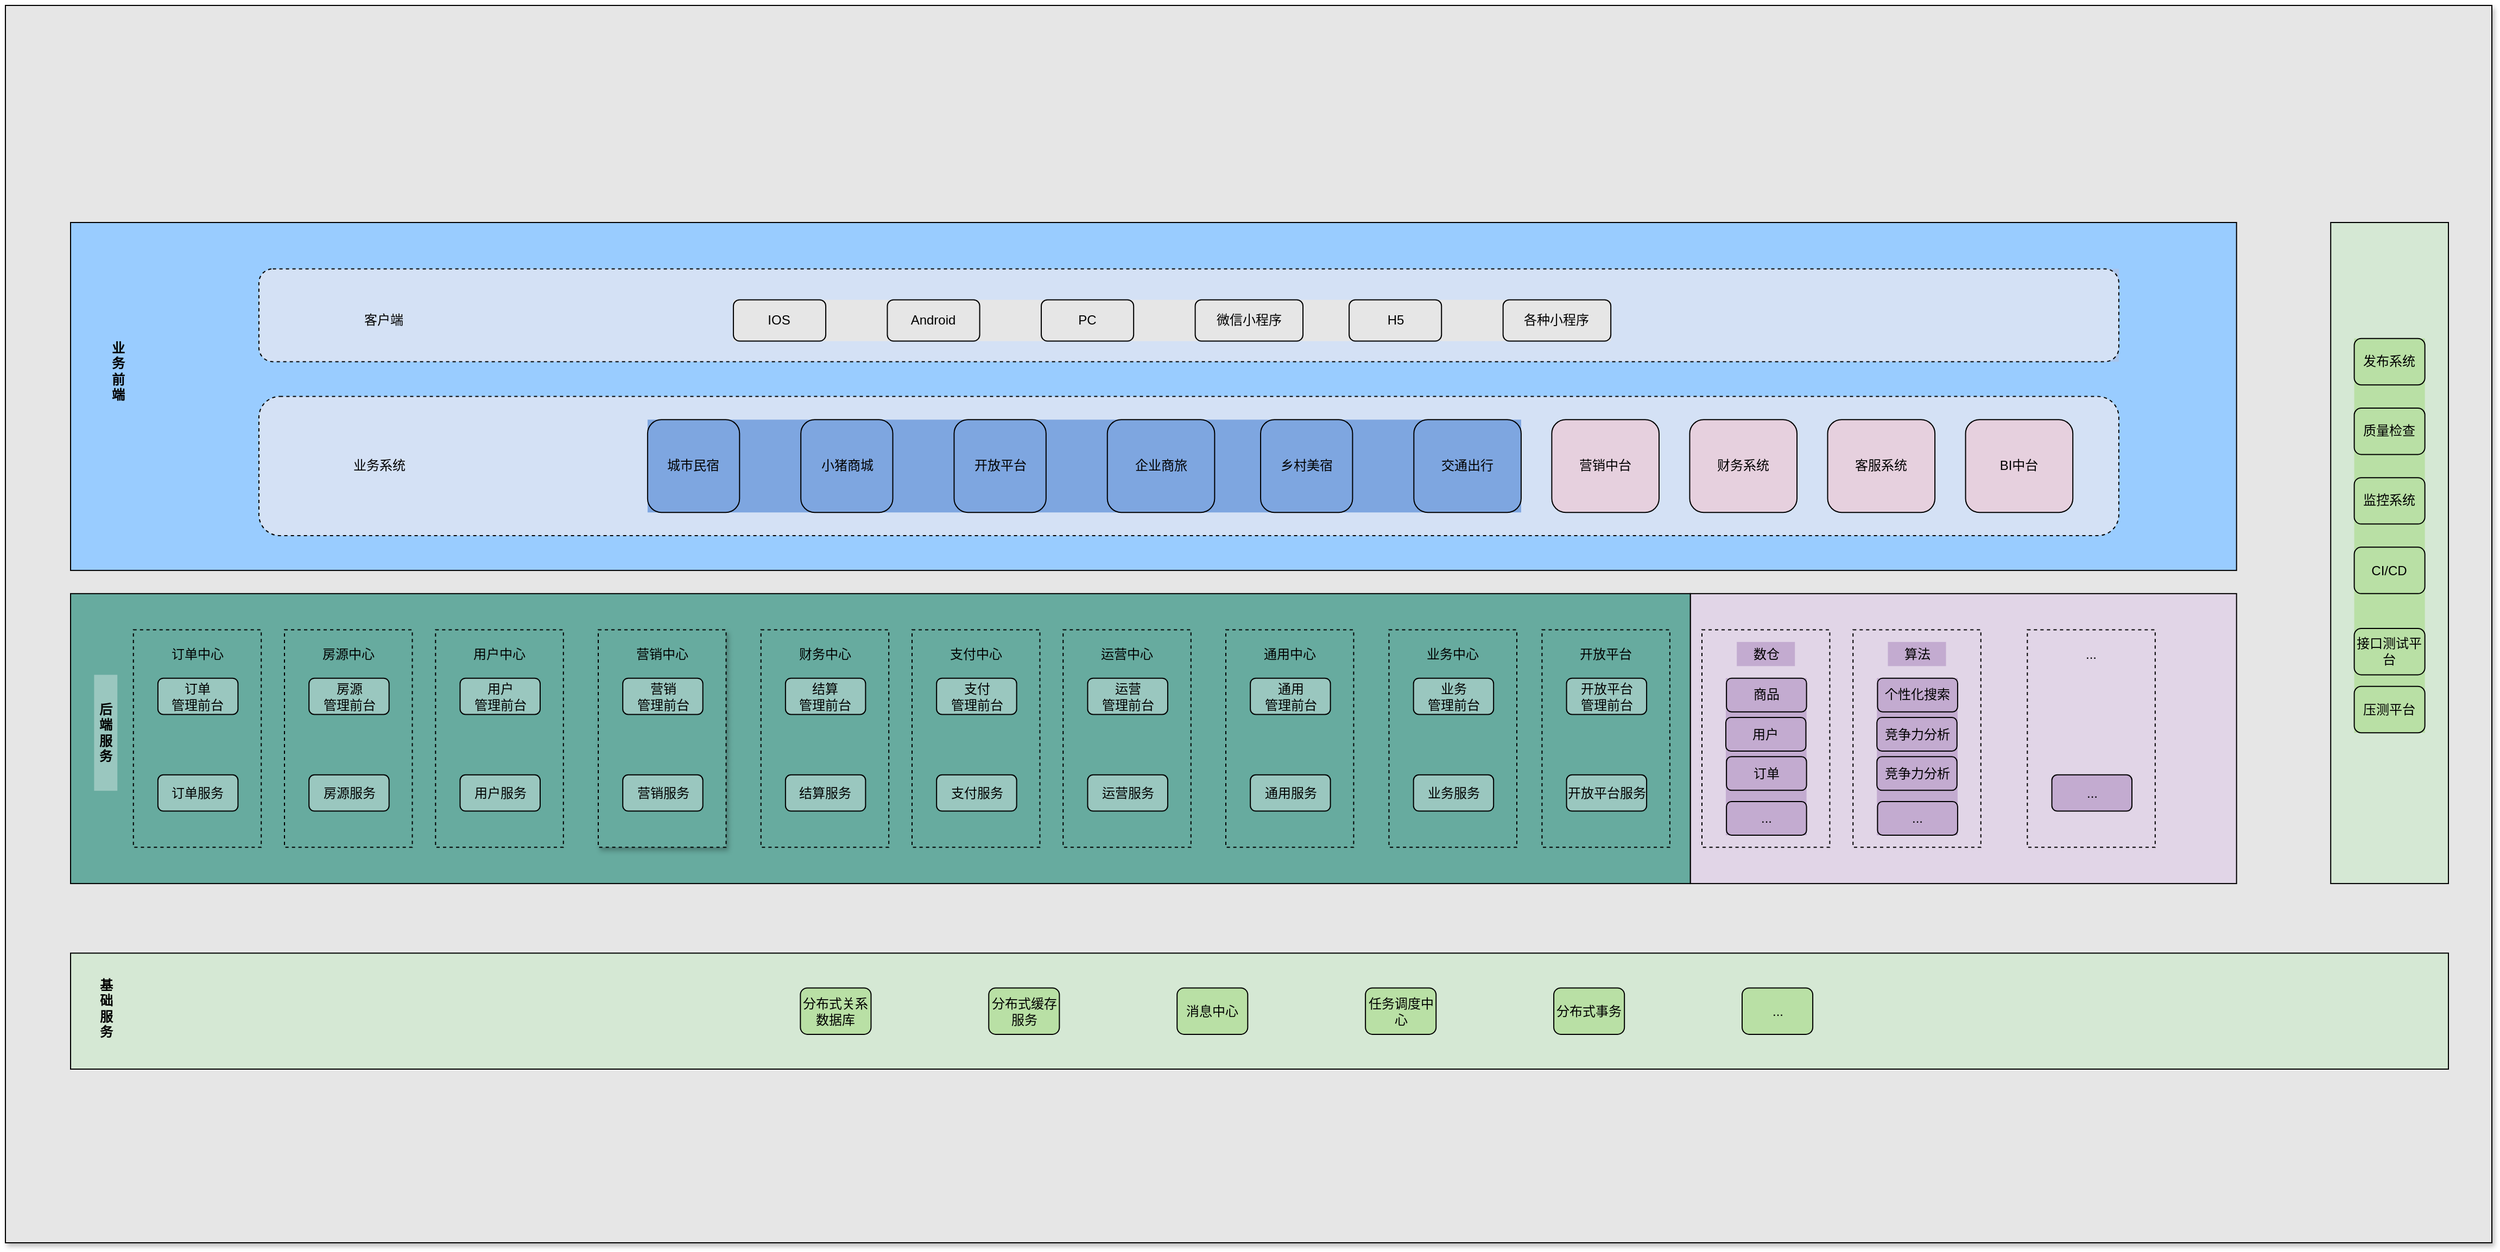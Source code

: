 <mxfile version="14.6.1" type="github">
  <diagram id="kyWsJ21DbHNxOikcBxjt" name="Page-1">
    <mxGraphModel dx="2703" dy="1689" grid="1" gridSize="10" guides="1" tooltips="1" connect="1" arrows="1" fold="1" page="1" pageScale="1" pageWidth="4681" pageHeight="3300" math="0" shadow="0">
      <root>
        <mxCell id="0" />
        <mxCell id="1" parent="0" />
        <mxCell id="PyJLeTAmVWczD_oseEGz-143" value="" style="rounded=0;whiteSpace=wrap;html=1;shadow=1;fillColor=#E6E6E6;" parent="1" vertex="1">
          <mxGeometry x="1180" y="880" width="2290" height="1140" as="geometry" />
        </mxCell>
        <mxCell id="PyJLeTAmVWczD_oseEGz-142" value="" style="group" parent="1" vertex="1" connectable="0">
          <mxGeometry x="1240" y="1080" width="2190" height="780" as="geometry" />
        </mxCell>
        <mxCell id="PyJLeTAmVWczD_oseEGz-4" value="" style="rounded=0;whiteSpace=wrap;html=1;fillColor=#D5E8D4;" parent="PyJLeTAmVWczD_oseEGz-142" vertex="1">
          <mxGeometry y="673.151" width="2190" height="106.849" as="geometry" />
        </mxCell>
        <mxCell id="PyJLeTAmVWczD_oseEGz-5" value="" style="rounded=0;whiteSpace=wrap;html=1;fillColor=#D5E8D4;" parent="PyJLeTAmVWczD_oseEGz-142" vertex="1">
          <mxGeometry x="2081.584" width="108.416" height="609.041" as="geometry" />
        </mxCell>
        <mxCell id="PyJLeTAmVWczD_oseEGz-11" value="" style="group;fillColor=#B9E0A5;" parent="PyJLeTAmVWczD_oseEGz-142" vertex="1" connectable="0">
          <mxGeometry x="2103.267" y="106.849" width="65.05" height="363.288" as="geometry" />
        </mxCell>
        <mxCell id="PyJLeTAmVWczD_oseEGz-3" value="质量检查" style="rounded=1;whiteSpace=wrap;html=1;fillColor=#B9E0A5;" parent="PyJLeTAmVWczD_oseEGz-11" vertex="1">
          <mxGeometry y="64.11" width="65.05" height="42.74" as="geometry" />
        </mxCell>
        <mxCell id="PyJLeTAmVWczD_oseEGz-6" value="监控系统" style="rounded=1;whiteSpace=wrap;html=1;fillColor=#B9E0A5;" parent="PyJLeTAmVWczD_oseEGz-11" vertex="1">
          <mxGeometry y="128.219" width="65.05" height="42.74" as="geometry" />
        </mxCell>
        <mxCell id="PyJLeTAmVWczD_oseEGz-7" value="CI/CD" style="rounded=1;whiteSpace=wrap;html=1;fillColor=#B9E0A5;" parent="PyJLeTAmVWczD_oseEGz-11" vertex="1">
          <mxGeometry y="192.329" width="65.05" height="42.74" as="geometry" />
        </mxCell>
        <mxCell id="PyJLeTAmVWczD_oseEGz-8" value="接口测试平台" style="rounded=1;whiteSpace=wrap;html=1;fillColor=#B9E0A5;" parent="PyJLeTAmVWczD_oseEGz-11" vertex="1">
          <mxGeometry y="267.123" width="65.05" height="42.74" as="geometry" />
        </mxCell>
        <mxCell id="PyJLeTAmVWczD_oseEGz-9" value="发布系统" style="rounded=1;whiteSpace=wrap;html=1;fillColor=#B9E0A5;" parent="PyJLeTAmVWczD_oseEGz-11" vertex="1">
          <mxGeometry width="65.05" height="42.74" as="geometry" />
        </mxCell>
        <mxCell id="PyJLeTAmVWczD_oseEGz-10" value="压测平台" style="rounded=1;whiteSpace=wrap;html=1;fillColor=#B9E0A5;" parent="PyJLeTAmVWczD_oseEGz-11" vertex="1">
          <mxGeometry y="320.548" width="65.05" height="42.74" as="geometry" />
        </mxCell>
        <mxCell id="PyJLeTAmVWczD_oseEGz-51" value="" style="group" parent="PyJLeTAmVWczD_oseEGz-142" vertex="1" connectable="0">
          <mxGeometry x="379.455" y="21.37" width="1615.396" height="299.178" as="geometry" />
        </mxCell>
        <mxCell id="PyJLeTAmVWczD_oseEGz-28" value="" style="group;fillColor=#D4E1F5;" parent="PyJLeTAmVWczD_oseEGz-51" vertex="1" connectable="0">
          <mxGeometry width="1615.396" height="299.178" as="geometry" />
        </mxCell>
        <mxCell id="PyJLeTAmVWczD_oseEGz-1" value="" style="rounded=0;whiteSpace=wrap;html=1;fillColor=#99CCFF;" parent="PyJLeTAmVWczD_oseEGz-28" vertex="1">
          <mxGeometry x="-379.455" y="-21.37" width="1994.851" height="320.548" as="geometry" />
        </mxCell>
        <mxCell id="PyJLeTAmVWczD_oseEGz-127" value="" style="group;fillColor=#A9C4EB;" parent="PyJLeTAmVWczD_oseEGz-28" vertex="1" connectable="0">
          <mxGeometry x="32.525" y="21.37" width="1474.455" height="85.479" as="geometry" />
        </mxCell>
        <mxCell id="PyJLeTAmVWczD_oseEGz-27" value="" style="rounded=1;whiteSpace=wrap;html=1;dashed=1;fillColor=#D4E1F5;" parent="PyJLeTAmVWczD_oseEGz-127" vertex="1">
          <mxGeometry x="-238.515" width="1712.97" height="85.479" as="geometry" />
        </mxCell>
        <mxCell id="PyJLeTAmVWczD_oseEGz-19" value="" style="group;fillColor=#E6E6E6;" parent="PyJLeTAmVWczD_oseEGz-127" vertex="1" connectable="0">
          <mxGeometry x="198.484" y="28.493" width="808.115" height="37.991" as="geometry" />
        </mxCell>
        <mxCell id="PyJLeTAmVWczD_oseEGz-20" value="H5" style="rounded=1;whiteSpace=wrap;html=1;fillColor=#E6E6E6;" parent="PyJLeTAmVWczD_oseEGz-19" vertex="1">
          <mxGeometry x="567.098" width="85.065" height="37.991" as="geometry" />
        </mxCell>
        <mxCell id="PyJLeTAmVWczD_oseEGz-21" value="微信小程序" style="rounded=1;whiteSpace=wrap;html=1;fillColor=#E6E6E6;" parent="PyJLeTAmVWczD_oseEGz-19" vertex="1">
          <mxGeometry x="425.324" width="99.242" height="37.991" as="geometry" />
        </mxCell>
        <mxCell id="PyJLeTAmVWczD_oseEGz-22" value="各种小程序" style="rounded=1;whiteSpace=wrap;html=1;fillColor=#E6E6E6;" parent="PyJLeTAmVWczD_oseEGz-19" vertex="1">
          <mxGeometry x="708.873" width="99.242" height="37.991" as="geometry" />
        </mxCell>
        <mxCell id="PyJLeTAmVWczD_oseEGz-23" value="PC" style="rounded=1;whiteSpace=wrap;html=1;fillColor=#E6E6E6;" parent="PyJLeTAmVWczD_oseEGz-19" vertex="1">
          <mxGeometry x="283.549" width="85.065" height="37.991" as="geometry" />
        </mxCell>
        <mxCell id="PyJLeTAmVWczD_oseEGz-24" value="Android" style="rounded=1;whiteSpace=wrap;html=1;fillColor=#E6E6E6;" parent="PyJLeTAmVWczD_oseEGz-19" vertex="1">
          <mxGeometry x="141.775" width="85.065" height="37.991" as="geometry" />
        </mxCell>
        <mxCell id="PyJLeTAmVWczD_oseEGz-25" value="IOS" style="rounded=1;whiteSpace=wrap;html=1;fillColor=#E6E6E6;" parent="PyJLeTAmVWczD_oseEGz-19" vertex="1">
          <mxGeometry width="85.065" height="37.991" as="geometry" />
        </mxCell>
        <mxCell id="PyJLeTAmVWczD_oseEGz-122" value="&lt;b&gt;业务前端&lt;/b&gt;" style="text;html=1;strokeColor=none;fillColor=none;align=center;verticalAlign=middle;whiteSpace=wrap;rounded=0;" parent="PyJLeTAmVWczD_oseEGz-28" vertex="1">
          <mxGeometry x="-346.931" y="64.11" width="21.683" height="102.575" as="geometry" />
        </mxCell>
        <mxCell id="PyJLeTAmVWczD_oseEGz-50" value="" style="group" parent="PyJLeTAmVWczD_oseEGz-51" vertex="1" connectable="0">
          <mxGeometry x="10.842" y="138.904" width="1496.139" height="128.219" as="geometry" />
        </mxCell>
        <mxCell id="PyJLeTAmVWczD_oseEGz-37" value="" style="rounded=1;whiteSpace=wrap;html=1;dashed=1;fillColor=#D4E1F5;" parent="PyJLeTAmVWczD_oseEGz-50" vertex="1">
          <mxGeometry x="-216.832" width="1712.97" height="128.219" as="geometry" />
        </mxCell>
        <mxCell id="PyJLeTAmVWczD_oseEGz-46" value="营销中台" style="rounded=1;whiteSpace=wrap;html=1;fillColor=#E6D0DE;" parent="PyJLeTAmVWczD_oseEGz-50" vertex="1">
          <mxGeometry x="973.902" y="21.37" width="98.802" height="85.479" as="geometry" />
        </mxCell>
        <mxCell id="PyJLeTAmVWczD_oseEGz-47" value="财务系统" style="rounded=1;whiteSpace=wrap;html=1;fillColor=#E6D0DE;" parent="PyJLeTAmVWczD_oseEGz-50" vertex="1">
          <mxGeometry x="1100.932" y="21.37" width="98.802" height="85.479" as="geometry" />
        </mxCell>
        <mxCell id="PyJLeTAmVWczD_oseEGz-48" value="客服系统" style="rounded=1;whiteSpace=wrap;html=1;fillColor=#E6D0DE;" parent="PyJLeTAmVWczD_oseEGz-50" vertex="1">
          <mxGeometry x="1227.963" y="21.37" width="98.802" height="85.479" as="geometry" />
        </mxCell>
        <mxCell id="PyJLeTAmVWczD_oseEGz-49" value="BI中台" style="rounded=1;whiteSpace=wrap;html=1;fillColor=#E6D0DE;" parent="PyJLeTAmVWczD_oseEGz-50" vertex="1">
          <mxGeometry x="1354.993" y="21.37" width="98.802" height="85.479" as="geometry" />
        </mxCell>
        <mxCell id="PyJLeTAmVWczD_oseEGz-38" value="" style="group;fillColor=#7EA6E0;" parent="PyJLeTAmVWczD_oseEGz-50" vertex="1" connectable="0">
          <mxGeometry x="141.145" y="21.37" width="804.527" height="85.479" as="geometry" />
        </mxCell>
        <mxCell id="PyJLeTAmVWczD_oseEGz-39" value="乡村美宿" style="rounded=1;whiteSpace=wrap;html=1;fillColor=#7EA6E0;" parent="PyJLeTAmVWczD_oseEGz-38" vertex="1">
          <mxGeometry x="564.581" width="84.687" height="85.479" as="geometry" />
        </mxCell>
        <mxCell id="PyJLeTAmVWczD_oseEGz-40" value="企业商旅" style="rounded=1;whiteSpace=wrap;html=1;fillColor=#7EA6E0;" parent="PyJLeTAmVWczD_oseEGz-38" vertex="1">
          <mxGeometry x="423.435" width="98.802" height="85.479" as="geometry" />
        </mxCell>
        <mxCell id="PyJLeTAmVWczD_oseEGz-41" value="交通出行" style="rounded=1;whiteSpace=wrap;html=1;fillColor=#7EA6E0;" parent="PyJLeTAmVWczD_oseEGz-38" vertex="1">
          <mxGeometry x="705.726" width="98.802" height="85.479" as="geometry" />
        </mxCell>
        <mxCell id="PyJLeTAmVWczD_oseEGz-42" value="开放平台" style="rounded=1;whiteSpace=wrap;html=1;fillColor=#7EA6E0;" parent="PyJLeTAmVWczD_oseEGz-38" vertex="1">
          <mxGeometry x="282.29" width="84.687" height="85.479" as="geometry" />
        </mxCell>
        <mxCell id="PyJLeTAmVWczD_oseEGz-43" value="小猪商城" style="rounded=1;whiteSpace=wrap;html=1;fillColor=#7EA6E0;" parent="PyJLeTAmVWczD_oseEGz-38" vertex="1">
          <mxGeometry x="141.145" width="84.687" height="85.479" as="geometry" />
        </mxCell>
        <mxCell id="PyJLeTAmVWczD_oseEGz-44" value="城市民宿" style="rounded=1;whiteSpace=wrap;html=1;fillColor=#7EA6E0;" parent="PyJLeTAmVWczD_oseEGz-38" vertex="1">
          <mxGeometry width="84.687" height="85.479" as="geometry" />
        </mxCell>
        <mxCell id="PyJLeTAmVWczD_oseEGz-125" value="&lt;b&gt;基础服务&lt;/b&gt;" style="text;html=1;strokeColor=none;fillColor=none;align=center;verticalAlign=middle;whiteSpace=wrap;rounded=0;" parent="PyJLeTAmVWczD_oseEGz-142" vertex="1">
          <mxGeometry x="21.683" y="673.151" width="21.683" height="102.575" as="geometry" />
        </mxCell>
        <mxCell id="PyJLeTAmVWczD_oseEGz-126" value="" style="group;fillColor=#FFFFFF;container=0;" parent="PyJLeTAmVWczD_oseEGz-142" vertex="1" connectable="0">
          <mxGeometry x="314.406" y="341.918" width="1680.446" height="267.123" as="geometry" />
        </mxCell>
        <mxCell id="PyJLeTAmVWczD_oseEGz-12" value="分布式事务" style="rounded=1;whiteSpace=wrap;html=1;fillColor=#B9E0A5;" parent="PyJLeTAmVWczD_oseEGz-142" vertex="1">
          <mxGeometry x="1366.04" y="705.205" width="65.05" height="42.74" as="geometry" />
        </mxCell>
        <mxCell id="PyJLeTAmVWczD_oseEGz-13" value="任务调度中心" style="rounded=1;whiteSpace=wrap;html=1;fillColor=#B9E0A5;" parent="PyJLeTAmVWczD_oseEGz-142" vertex="1">
          <mxGeometry x="1192.574" y="705.205" width="65.05" height="42.74" as="geometry" />
        </mxCell>
        <mxCell id="PyJLeTAmVWczD_oseEGz-14" value="..." style="rounded=1;whiteSpace=wrap;html=1;fillColor=#B9E0A5;" parent="PyJLeTAmVWczD_oseEGz-142" vertex="1">
          <mxGeometry x="1539.505" y="705.205" width="65.05" height="42.74" as="geometry" />
        </mxCell>
        <mxCell id="PyJLeTAmVWczD_oseEGz-15" value="消息中心" style="rounded=1;whiteSpace=wrap;html=1;fillColor=#B9E0A5;" parent="PyJLeTAmVWczD_oseEGz-142" vertex="1">
          <mxGeometry x="1019.109" y="705.205" width="65.05" height="42.74" as="geometry" />
        </mxCell>
        <mxCell id="PyJLeTAmVWczD_oseEGz-16" value="分布式缓存服务" style="rounded=1;whiteSpace=wrap;html=1;fillColor=#B9E0A5;" parent="PyJLeTAmVWczD_oseEGz-142" vertex="1">
          <mxGeometry x="845.644" y="705.205" width="65.05" height="42.74" as="geometry" />
        </mxCell>
        <mxCell id="PyJLeTAmVWczD_oseEGz-17" value="分布式关系数据库" style="rounded=1;whiteSpace=wrap;html=1;fillColor=#B9E0A5;" parent="PyJLeTAmVWczD_oseEGz-142" vertex="1">
          <mxGeometry x="672.178" y="705.205" width="65.05" height="42.74" as="geometry" />
        </mxCell>
        <mxCell id="PyJLeTAmVWczD_oseEGz-123" value="" style="rounded=0;whiteSpace=wrap;html=1;fillColor=#E1D5E7;" parent="PyJLeTAmVWczD_oseEGz-142" vertex="1">
          <mxGeometry x="1491.788" y="341.918" width="503.063" height="267.123" as="geometry" />
        </mxCell>
        <mxCell id="PyJLeTAmVWczD_oseEGz-120" value="" style="rounded=0;whiteSpace=wrap;html=1;fillColor=#67AB9F;" parent="PyJLeTAmVWczD_oseEGz-142" vertex="1">
          <mxGeometry y="341.918" width="1491.791" height="267.123" as="geometry" />
        </mxCell>
        <mxCell id="PyJLeTAmVWczD_oseEGz-69" value="" style="group;container=1;" parent="PyJLeTAmVWczD_oseEGz-142" vertex="1" connectable="0">
          <mxGeometry x="57.862" y="375.308" width="117.738" height="200.342" as="geometry" />
        </mxCell>
        <mxCell id="PyJLeTAmVWczD_oseEGz-65" value="" style="rounded=0;whiteSpace=wrap;html=1;dashed=1;fillColor=#67AB9F;" parent="PyJLeTAmVWczD_oseEGz-69" vertex="1">
          <mxGeometry width="117.738" height="200.342" as="geometry" />
        </mxCell>
        <mxCell id="PyJLeTAmVWczD_oseEGz-66" value="订单&lt;br&gt;管理前台" style="rounded=1;whiteSpace=wrap;html=1;fillColor=#9AC7BF;" parent="PyJLeTAmVWczD_oseEGz-69" vertex="1">
          <mxGeometry x="22.584" y="44.521" width="73.747" height="33.39" as="geometry" />
        </mxCell>
        <mxCell id="PyJLeTAmVWczD_oseEGz-67" value="订单中心" style="text;html=1;strokeColor=none;fillColor=none;align=center;verticalAlign=middle;whiteSpace=wrap;rounded=0;dashed=1;" parent="PyJLeTAmVWczD_oseEGz-69" vertex="1">
          <mxGeometry x="32.11" y="11.13" width="53.517" height="22.26" as="geometry" />
        </mxCell>
        <mxCell id="PyJLeTAmVWczD_oseEGz-68" value="订单服务" style="rounded=1;whiteSpace=wrap;html=1;fillColor=#9AC7BF;" parent="PyJLeTAmVWczD_oseEGz-69" vertex="1">
          <mxGeometry x="22.584" y="133.562" width="73.747" height="33.39" as="geometry" />
        </mxCell>
        <mxCell id="PyJLeTAmVWczD_oseEGz-70" value="" style="rounded=0;whiteSpace=wrap;html=1;dashed=1;fillColor=#67AB9F;" parent="PyJLeTAmVWczD_oseEGz-142" vertex="1">
          <mxGeometry x="197.007" y="375.308" width="117.738" height="200.342" as="geometry" />
        </mxCell>
        <mxCell id="PyJLeTAmVWczD_oseEGz-71" value="房源&lt;br&gt;管理前台" style="rounded=1;whiteSpace=wrap;html=1;fillColor=#9AC7BF;" parent="PyJLeTAmVWczD_oseEGz-142" vertex="1">
          <mxGeometry x="219.592" y="419.829" width="73.747" height="33.39" as="geometry" />
        </mxCell>
        <mxCell id="PyJLeTAmVWczD_oseEGz-72" value="房源中心" style="text;html=1;strokeColor=none;fillColor=none;align=center;verticalAlign=middle;whiteSpace=wrap;rounded=0;dashed=1;" parent="PyJLeTAmVWczD_oseEGz-142" vertex="1">
          <mxGeometry x="229.118" y="386.438" width="53.517" height="22.26" as="geometry" />
        </mxCell>
        <mxCell id="PyJLeTAmVWczD_oseEGz-73" value="房源服务" style="rounded=1;whiteSpace=wrap;html=1;fillColor=#9AC7BF;" parent="PyJLeTAmVWczD_oseEGz-142" vertex="1">
          <mxGeometry x="219.592" y="508.87" width="73.747" height="33.39" as="geometry" />
        </mxCell>
        <mxCell id="PyJLeTAmVWczD_oseEGz-74" value="" style="rounded=0;whiteSpace=wrap;html=1;dashed=1;fillColor=#67AB9F;" parent="PyJLeTAmVWczD_oseEGz-142" vertex="1">
          <mxGeometry x="336.152" y="375.308" width="117.738" height="200.342" as="geometry" />
        </mxCell>
        <mxCell id="PyJLeTAmVWczD_oseEGz-75" value="用户&lt;br&gt;管理前台" style="rounded=1;whiteSpace=wrap;html=1;fillColor=#9AC7BF;" parent="PyJLeTAmVWczD_oseEGz-142" vertex="1">
          <mxGeometry x="358.737" y="419.829" width="73.747" height="33.39" as="geometry" />
        </mxCell>
        <mxCell id="PyJLeTAmVWczD_oseEGz-76" value="用户中心" style="text;html=1;strokeColor=none;fillColor=none;align=center;verticalAlign=middle;whiteSpace=wrap;rounded=0;dashed=1;" parent="PyJLeTAmVWczD_oseEGz-142" vertex="1">
          <mxGeometry x="368.263" y="386.438" width="53.517" height="22.26" as="geometry" />
        </mxCell>
        <mxCell id="PyJLeTAmVWczD_oseEGz-77" value="用户服务" style="rounded=1;whiteSpace=wrap;html=1;fillColor=#9AC7BF;" parent="PyJLeTAmVWczD_oseEGz-142" vertex="1">
          <mxGeometry x="358.737" y="508.87" width="73.747" height="33.39" as="geometry" />
        </mxCell>
        <mxCell id="PyJLeTAmVWczD_oseEGz-78" value="" style="rounded=0;whiteSpace=wrap;html=1;dashed=1;shadow=1;fillColor=#67AB9F;" parent="PyJLeTAmVWczD_oseEGz-142" vertex="1">
          <mxGeometry x="486.001" y="375.308" width="117.738" height="200.342" as="geometry" />
        </mxCell>
        <mxCell id="PyJLeTAmVWczD_oseEGz-79" value="营销&lt;br&gt;管理前台" style="rounded=1;whiteSpace=wrap;html=1;fillColor=#9AC7BF;" parent="PyJLeTAmVWczD_oseEGz-142" vertex="1">
          <mxGeometry x="508.585" y="419.829" width="73.747" height="33.39" as="geometry" />
        </mxCell>
        <mxCell id="PyJLeTAmVWczD_oseEGz-80" value="营销中心" style="text;html=1;strokeColor=none;fillColor=none;align=center;verticalAlign=middle;whiteSpace=wrap;rounded=0;dashed=1;" parent="PyJLeTAmVWczD_oseEGz-142" vertex="1">
          <mxGeometry x="518.111" y="386.438" width="53.517" height="22.26" as="geometry" />
        </mxCell>
        <mxCell id="PyJLeTAmVWczD_oseEGz-81" value="营销服务" style="rounded=1;whiteSpace=wrap;html=1;fillColor=#9AC7BF;" parent="PyJLeTAmVWczD_oseEGz-142" vertex="1">
          <mxGeometry x="508.585" y="508.87" width="73.747" height="33.39" as="geometry" />
        </mxCell>
        <mxCell id="PyJLeTAmVWczD_oseEGz-82" value="" style="group;container=1;" parent="PyJLeTAmVWczD_oseEGz-142" vertex="1" connectable="0">
          <mxGeometry x="635.85" y="375.308" width="117.738" height="200.342" as="geometry" />
        </mxCell>
        <mxCell id="PyJLeTAmVWczD_oseEGz-83" value="" style="rounded=0;whiteSpace=wrap;html=1;dashed=1;fillColor=#67AB9F;" parent="PyJLeTAmVWczD_oseEGz-82" vertex="1">
          <mxGeometry width="117.738" height="200.342" as="geometry" />
        </mxCell>
        <mxCell id="PyJLeTAmVWczD_oseEGz-84" value="结算&lt;br&gt;管理前台" style="rounded=1;whiteSpace=wrap;html=1;fillColor=#9AC7BF;" parent="PyJLeTAmVWczD_oseEGz-82" vertex="1">
          <mxGeometry x="22.584" y="44.521" width="73.747" height="33.39" as="geometry" />
        </mxCell>
        <mxCell id="PyJLeTAmVWczD_oseEGz-85" value="财务中心" style="text;html=1;strokeColor=none;fillColor=none;align=center;verticalAlign=middle;whiteSpace=wrap;rounded=0;dashed=1;" parent="PyJLeTAmVWczD_oseEGz-82" vertex="1">
          <mxGeometry x="32.11" y="11.13" width="53.517" height="22.26" as="geometry" />
        </mxCell>
        <mxCell id="PyJLeTAmVWczD_oseEGz-86" value="结算服务" style="rounded=1;whiteSpace=wrap;html=1;fillColor=#9AC7BF;" parent="PyJLeTAmVWczD_oseEGz-82" vertex="1">
          <mxGeometry x="22.584" y="133.562" width="73.747" height="33.39" as="geometry" />
        </mxCell>
        <mxCell id="PyJLeTAmVWczD_oseEGz-87" value="" style="rounded=0;whiteSpace=wrap;html=1;dashed=1;fillColor=#67AB9F;" parent="PyJLeTAmVWczD_oseEGz-142" vertex="1">
          <mxGeometry x="774.995" y="375.308" width="117.738" height="200.342" as="geometry" />
        </mxCell>
        <mxCell id="PyJLeTAmVWczD_oseEGz-88" value="支付&lt;br&gt;管理前台" style="rounded=1;whiteSpace=wrap;html=1;fillColor=#9AC7BF;" parent="PyJLeTAmVWczD_oseEGz-142" vertex="1">
          <mxGeometry x="797.579" y="419.829" width="73.747" height="33.39" as="geometry" />
        </mxCell>
        <mxCell id="PyJLeTAmVWczD_oseEGz-89" value="支付中心" style="text;html=1;strokeColor=none;fillColor=none;align=center;verticalAlign=middle;whiteSpace=wrap;rounded=0;dashed=1;" parent="PyJLeTAmVWczD_oseEGz-142" vertex="1">
          <mxGeometry x="807.105" y="386.438" width="53.517" height="22.26" as="geometry" />
        </mxCell>
        <mxCell id="PyJLeTAmVWczD_oseEGz-90" value="支付服务" style="rounded=1;whiteSpace=wrap;html=1;fillColor=#9AC7BF;" parent="PyJLeTAmVWczD_oseEGz-142" vertex="1">
          <mxGeometry x="797.579" y="508.87" width="73.747" height="33.39" as="geometry" />
        </mxCell>
        <mxCell id="PyJLeTAmVWczD_oseEGz-91" value="" style="rounded=0;whiteSpace=wrap;html=1;dashed=1;fillColor=#67AB9F;" parent="PyJLeTAmVWczD_oseEGz-142" vertex="1">
          <mxGeometry x="914.14" y="375.308" width="117.738" height="200.342" as="geometry" />
        </mxCell>
        <mxCell id="PyJLeTAmVWczD_oseEGz-92" value="运营&lt;br&gt;管理前台" style="rounded=1;whiteSpace=wrap;html=1;fillColor=#9AC7BF;" parent="PyJLeTAmVWczD_oseEGz-142" vertex="1">
          <mxGeometry x="936.724" y="419.829" width="73.747" height="33.39" as="geometry" />
        </mxCell>
        <mxCell id="PyJLeTAmVWczD_oseEGz-93" value="运营中心" style="text;html=1;strokeColor=none;fillColor=none;align=center;verticalAlign=middle;whiteSpace=wrap;rounded=0;dashed=1;" parent="PyJLeTAmVWczD_oseEGz-142" vertex="1">
          <mxGeometry x="946.25" y="386.438" width="53.517" height="22.26" as="geometry" />
        </mxCell>
        <mxCell id="PyJLeTAmVWczD_oseEGz-94" value="运营服务" style="rounded=1;whiteSpace=wrap;html=1;fillColor=#9AC7BF;" parent="PyJLeTAmVWczD_oseEGz-142" vertex="1">
          <mxGeometry x="936.724" y="508.87" width="73.747" height="33.39" as="geometry" />
        </mxCell>
        <mxCell id="PyJLeTAmVWczD_oseEGz-95" value="" style="rounded=0;whiteSpace=wrap;html=1;dashed=1;fillColor=#67AB9F;" parent="PyJLeTAmVWczD_oseEGz-142" vertex="1">
          <mxGeometry x="1063.989" y="375.308" width="117.738" height="200.342" as="geometry" />
        </mxCell>
        <mxCell id="PyJLeTAmVWczD_oseEGz-96" value="通用&lt;br&gt;管理前台" style="rounded=1;whiteSpace=wrap;html=1;fillColor=#9AC7BF;" parent="PyJLeTAmVWczD_oseEGz-142" vertex="1">
          <mxGeometry x="1086.573" y="419.829" width="73.747" height="33.39" as="geometry" />
        </mxCell>
        <mxCell id="PyJLeTAmVWczD_oseEGz-97" value="通用中心" style="text;html=1;strokeColor=none;fillColor=none;align=center;verticalAlign=middle;whiteSpace=wrap;rounded=0;dashed=1;" parent="PyJLeTAmVWczD_oseEGz-142" vertex="1">
          <mxGeometry x="1096.099" y="386.438" width="53.517" height="22.26" as="geometry" />
        </mxCell>
        <mxCell id="PyJLeTAmVWczD_oseEGz-98" value="通用服务" style="rounded=1;whiteSpace=wrap;html=1;fillColor=#9AC7BF;" parent="PyJLeTAmVWczD_oseEGz-142" vertex="1">
          <mxGeometry x="1086.573" y="508.87" width="73.747" height="33.39" as="geometry" />
        </mxCell>
        <mxCell id="PyJLeTAmVWczD_oseEGz-100" value="" style="rounded=0;whiteSpace=wrap;html=1;dashed=1;fillColor=#E1D5E7;" parent="PyJLeTAmVWczD_oseEGz-142" vertex="1">
          <mxGeometry x="1502.492" y="375.308" width="117.738" height="200.342" as="geometry" />
        </mxCell>
        <mxCell id="PyJLeTAmVWczD_oseEGz-102" value="数仓" style="text;html=1;strokeColor=none;fillColor=#C3ABD0;align=center;verticalAlign=middle;whiteSpace=wrap;rounded=0;dashed=1;" parent="PyJLeTAmVWczD_oseEGz-142" vertex="1">
          <mxGeometry x="1534.602" y="386.438" width="53.517" height="22.26" as="geometry" />
        </mxCell>
        <mxCell id="PyJLeTAmVWczD_oseEGz-104" value="" style="rounded=0;whiteSpace=wrap;html=1;dashed=1;fillColor=#E1D5E7;" parent="PyJLeTAmVWczD_oseEGz-142" vertex="1">
          <mxGeometry x="1641.637" y="375.308" width="117.738" height="200.342" as="geometry" />
        </mxCell>
        <mxCell id="PyJLeTAmVWczD_oseEGz-106" value="算法" style="text;html=1;strokeColor=none;fillColor=#C3ABD0;align=center;verticalAlign=middle;whiteSpace=wrap;rounded=0;dashed=1;" parent="PyJLeTAmVWczD_oseEGz-142" vertex="1">
          <mxGeometry x="1673.747" y="386.438" width="53.517" height="22.26" as="geometry" />
        </mxCell>
        <mxCell id="PyJLeTAmVWczD_oseEGz-108" value="" style="rounded=0;whiteSpace=wrap;html=1;dashed=1;fillColor=#E1D5E7;" parent="PyJLeTAmVWczD_oseEGz-142" vertex="1">
          <mxGeometry x="1802.189" y="375.308" width="117.738" height="200.342" as="geometry" />
        </mxCell>
        <mxCell id="PyJLeTAmVWczD_oseEGz-110" value="..." style="text;html=1;strokeColor=none;fillColor=none;align=center;verticalAlign=middle;whiteSpace=wrap;rounded=0;dashed=1;" parent="PyJLeTAmVWczD_oseEGz-142" vertex="1">
          <mxGeometry x="1834.299" y="386.438" width="53.517" height="22.26" as="geometry" />
        </mxCell>
        <mxCell id="PyJLeTAmVWczD_oseEGz-111" value="..." style="rounded=1;whiteSpace=wrap;html=1;fillColor=#C3ABD0;" parent="PyJLeTAmVWczD_oseEGz-142" vertex="1">
          <mxGeometry x="1824.773" y="508.87" width="73.747" height="33.39" as="geometry" />
        </mxCell>
        <mxCell id="PyJLeTAmVWczD_oseEGz-118" value="" style="group;fillColor=#C3ABD0;" parent="PyJLeTAmVWczD_oseEGz-142" vertex="1" connectable="0">
          <mxGeometry x="1524.487" y="419.829" width="74.336" height="144.692" as="geometry" />
        </mxCell>
        <mxCell id="PyJLeTAmVWczD_oseEGz-101" value="商品" style="rounded=1;whiteSpace=wrap;html=1;fillColor=#C3ABD0;" parent="PyJLeTAmVWczD_oseEGz-118" vertex="1">
          <mxGeometry x="0.589" width="73.747" height="31.005" as="geometry" />
        </mxCell>
        <mxCell id="PyJLeTAmVWczD_oseEGz-103" value="订单" style="rounded=1;whiteSpace=wrap;html=1;fillColor=#C3ABD0;" parent="PyJLeTAmVWczD_oseEGz-118" vertex="1">
          <mxGeometry x="0.589" y="72.346" width="73.747" height="31.005" as="geometry" />
        </mxCell>
        <mxCell id="PyJLeTAmVWczD_oseEGz-113" value="用户" style="rounded=1;whiteSpace=wrap;html=1;fillColor=#C3ABD0;" parent="PyJLeTAmVWczD_oseEGz-118" vertex="1">
          <mxGeometry y="36.173" width="73.747" height="31.005" as="geometry" />
        </mxCell>
        <mxCell id="PyJLeTAmVWczD_oseEGz-114" value="..." style="rounded=1;whiteSpace=wrap;html=1;fillColor=#C3ABD0;" parent="PyJLeTAmVWczD_oseEGz-118" vertex="1">
          <mxGeometry x="0.589" y="113.686" width="73.747" height="31.005" as="geometry" />
        </mxCell>
        <mxCell id="PyJLeTAmVWczD_oseEGz-119" value="" style="group;fillColor=#C3ABD0;" parent="PyJLeTAmVWczD_oseEGz-142" vertex="1" connectable="0">
          <mxGeometry x="1663.632" y="419.829" width="74.336" height="144.692" as="geometry" />
        </mxCell>
        <mxCell id="PyJLeTAmVWczD_oseEGz-105" value="个性化搜索" style="rounded=1;whiteSpace=wrap;html=1;fillColor=#C3ABD0;" parent="PyJLeTAmVWczD_oseEGz-119" vertex="1">
          <mxGeometry x="0.589" width="73.747" height="31.005" as="geometry" />
        </mxCell>
        <mxCell id="PyJLeTAmVWczD_oseEGz-107" value="竞争力分析" style="rounded=1;whiteSpace=wrap;html=1;fillColor=#C3ABD0;" parent="PyJLeTAmVWczD_oseEGz-119" vertex="1">
          <mxGeometry y="72.346" width="73.747" height="31.005" as="geometry" />
        </mxCell>
        <mxCell id="PyJLeTAmVWczD_oseEGz-115" value="竞争力分析" style="rounded=1;whiteSpace=wrap;html=1;fillColor=#C3ABD0;" parent="PyJLeTAmVWczD_oseEGz-119" vertex="1">
          <mxGeometry y="36.173" width="73.747" height="31.005" as="geometry" />
        </mxCell>
        <mxCell id="PyJLeTAmVWczD_oseEGz-117" value="..." style="rounded=1;whiteSpace=wrap;html=1;fillColor=#C3ABD0;" parent="PyJLeTAmVWczD_oseEGz-119" vertex="1">
          <mxGeometry x="0.589" y="113.686" width="73.747" height="31.005" as="geometry" />
        </mxCell>
        <mxCell id="PyJLeTAmVWczD_oseEGz-121" value="&lt;b&gt;后端服务&lt;/b&gt;" style="text;html=1;strokeColor=none;fillColor=#9AC7BF;align=center;verticalAlign=middle;whiteSpace=wrap;rounded=0;" parent="PyJLeTAmVWczD_oseEGz-142" vertex="1">
          <mxGeometry x="21.686" y="416.709" width="21.407" height="106.849" as="geometry" />
        </mxCell>
        <mxCell id="PyJLeTAmVWczD_oseEGz-140" value="" style="group" parent="PyJLeTAmVWczD_oseEGz-142" vertex="1" connectable="0">
          <mxGeometry x="1214.257" y="375.308" width="258.68" height="200.342" as="geometry" />
        </mxCell>
        <mxCell id="PyJLeTAmVWczD_oseEGz-129" value="" style="rounded=0;whiteSpace=wrap;html=1;dashed=1;fillColor=#67AB9F;" parent="PyJLeTAmVWczD_oseEGz-140" vertex="1">
          <mxGeometry width="117.738" height="200.342" as="geometry" />
        </mxCell>
        <mxCell id="PyJLeTAmVWczD_oseEGz-130" value="业务&lt;br&gt;管理前台" style="rounded=1;whiteSpace=wrap;html=1;fillColor=#9AC7BF;" parent="PyJLeTAmVWczD_oseEGz-140" vertex="1">
          <mxGeometry x="22.584" y="44.521" width="73.747" height="33.39" as="geometry" />
        </mxCell>
        <mxCell id="PyJLeTAmVWczD_oseEGz-131" value="业务中心" style="text;html=1;strokeColor=none;fillColor=none;align=center;verticalAlign=middle;whiteSpace=wrap;rounded=0;dashed=1;" parent="PyJLeTAmVWczD_oseEGz-140" vertex="1">
          <mxGeometry x="32.11" y="11.13" width="53.517" height="22.26" as="geometry" />
        </mxCell>
        <mxCell id="PyJLeTAmVWczD_oseEGz-132" value="业务服务" style="rounded=1;whiteSpace=wrap;html=1;fillColor=#9AC7BF;" parent="PyJLeTAmVWczD_oseEGz-140" vertex="1">
          <mxGeometry x="22.584" y="133.562" width="73.747" height="33.39" as="geometry" />
        </mxCell>
        <mxCell id="PyJLeTAmVWczD_oseEGz-134" value="" style="rounded=0;whiteSpace=wrap;html=1;dashed=1;fillColor=#67AB9F;" parent="PyJLeTAmVWczD_oseEGz-140" vertex="1">
          <mxGeometry x="140.941" width="117.738" height="200.342" as="geometry" />
        </mxCell>
        <mxCell id="PyJLeTAmVWczD_oseEGz-135" value="开放平台&lt;br&gt;管理前台" style="rounded=1;whiteSpace=wrap;html=1;fillColor=#9AC7BF;" parent="PyJLeTAmVWczD_oseEGz-140" vertex="1">
          <mxGeometry x="163.526" y="44.521" width="73.747" height="33.39" as="geometry" />
        </mxCell>
        <mxCell id="PyJLeTAmVWczD_oseEGz-136" value="开放平台" style="text;html=1;strokeColor=none;fillColor=none;align=center;verticalAlign=middle;whiteSpace=wrap;rounded=0;dashed=1;" parent="PyJLeTAmVWczD_oseEGz-140" vertex="1">
          <mxGeometry x="173.052" y="11.13" width="53.517" height="22.26" as="geometry" />
        </mxCell>
        <mxCell id="PyJLeTAmVWczD_oseEGz-137" value="开放平台服务" style="rounded=1;whiteSpace=wrap;html=1;fillColor=#9AC7BF;" parent="PyJLeTAmVWczD_oseEGz-140" vertex="1">
          <mxGeometry x="163.526" y="133.562" width="73.747" height="33.39" as="geometry" />
        </mxCell>
        <mxCell id="PyJLeTAmVWczD_oseEGz-26" value="客户端" style="text;html=1;strokeColor=none;fillColor=none;align=center;verticalAlign=middle;whiteSpace=wrap;rounded=0;" parent="PyJLeTAmVWczD_oseEGz-142" vertex="1">
          <mxGeometry x="260.199" y="80.731" width="56.71" height="18.995" as="geometry" />
        </mxCell>
        <mxCell id="PyJLeTAmVWczD_oseEGz-45" value="业务系统" style="text;html=1;strokeColor=none;fillColor=none;align=center;verticalAlign=middle;whiteSpace=wrap;rounded=0;" parent="PyJLeTAmVWczD_oseEGz-142" vertex="1">
          <mxGeometry x="249.353" y="203.014" width="70.573" height="42.74" as="geometry" />
        </mxCell>
      </root>
    </mxGraphModel>
  </diagram>
</mxfile>
